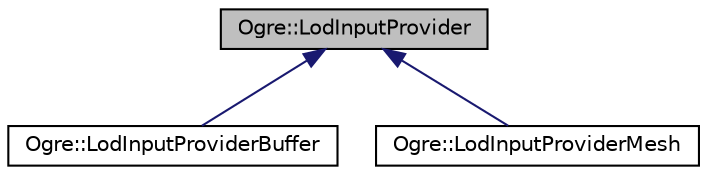 digraph "Ogre::LodInputProvider"
{
  bgcolor="transparent";
  edge [fontname="Helvetica",fontsize="10",labelfontname="Helvetica",labelfontsize="10"];
  node [fontname="Helvetica",fontsize="10",shape=record];
  Node0 [label="Ogre::LodInputProvider",height=0.2,width=0.4,color="black", fillcolor="grey75", style="filled", fontcolor="black"];
  Node0 -> Node1 [dir="back",color="midnightblue",fontsize="10",style="solid",fontname="Helvetica"];
  Node1 [label="Ogre::LodInputProviderBuffer",height=0.2,width=0.4,color="black",URL="$class_ogre_1_1_lod_input_provider_buffer.html"];
  Node0 -> Node2 [dir="back",color="midnightblue",fontsize="10",style="solid",fontname="Helvetica"];
  Node2 [label="Ogre::LodInputProviderMesh",height=0.2,width=0.4,color="black",URL="$class_ogre_1_1_lod_input_provider_mesh.html"];
}
